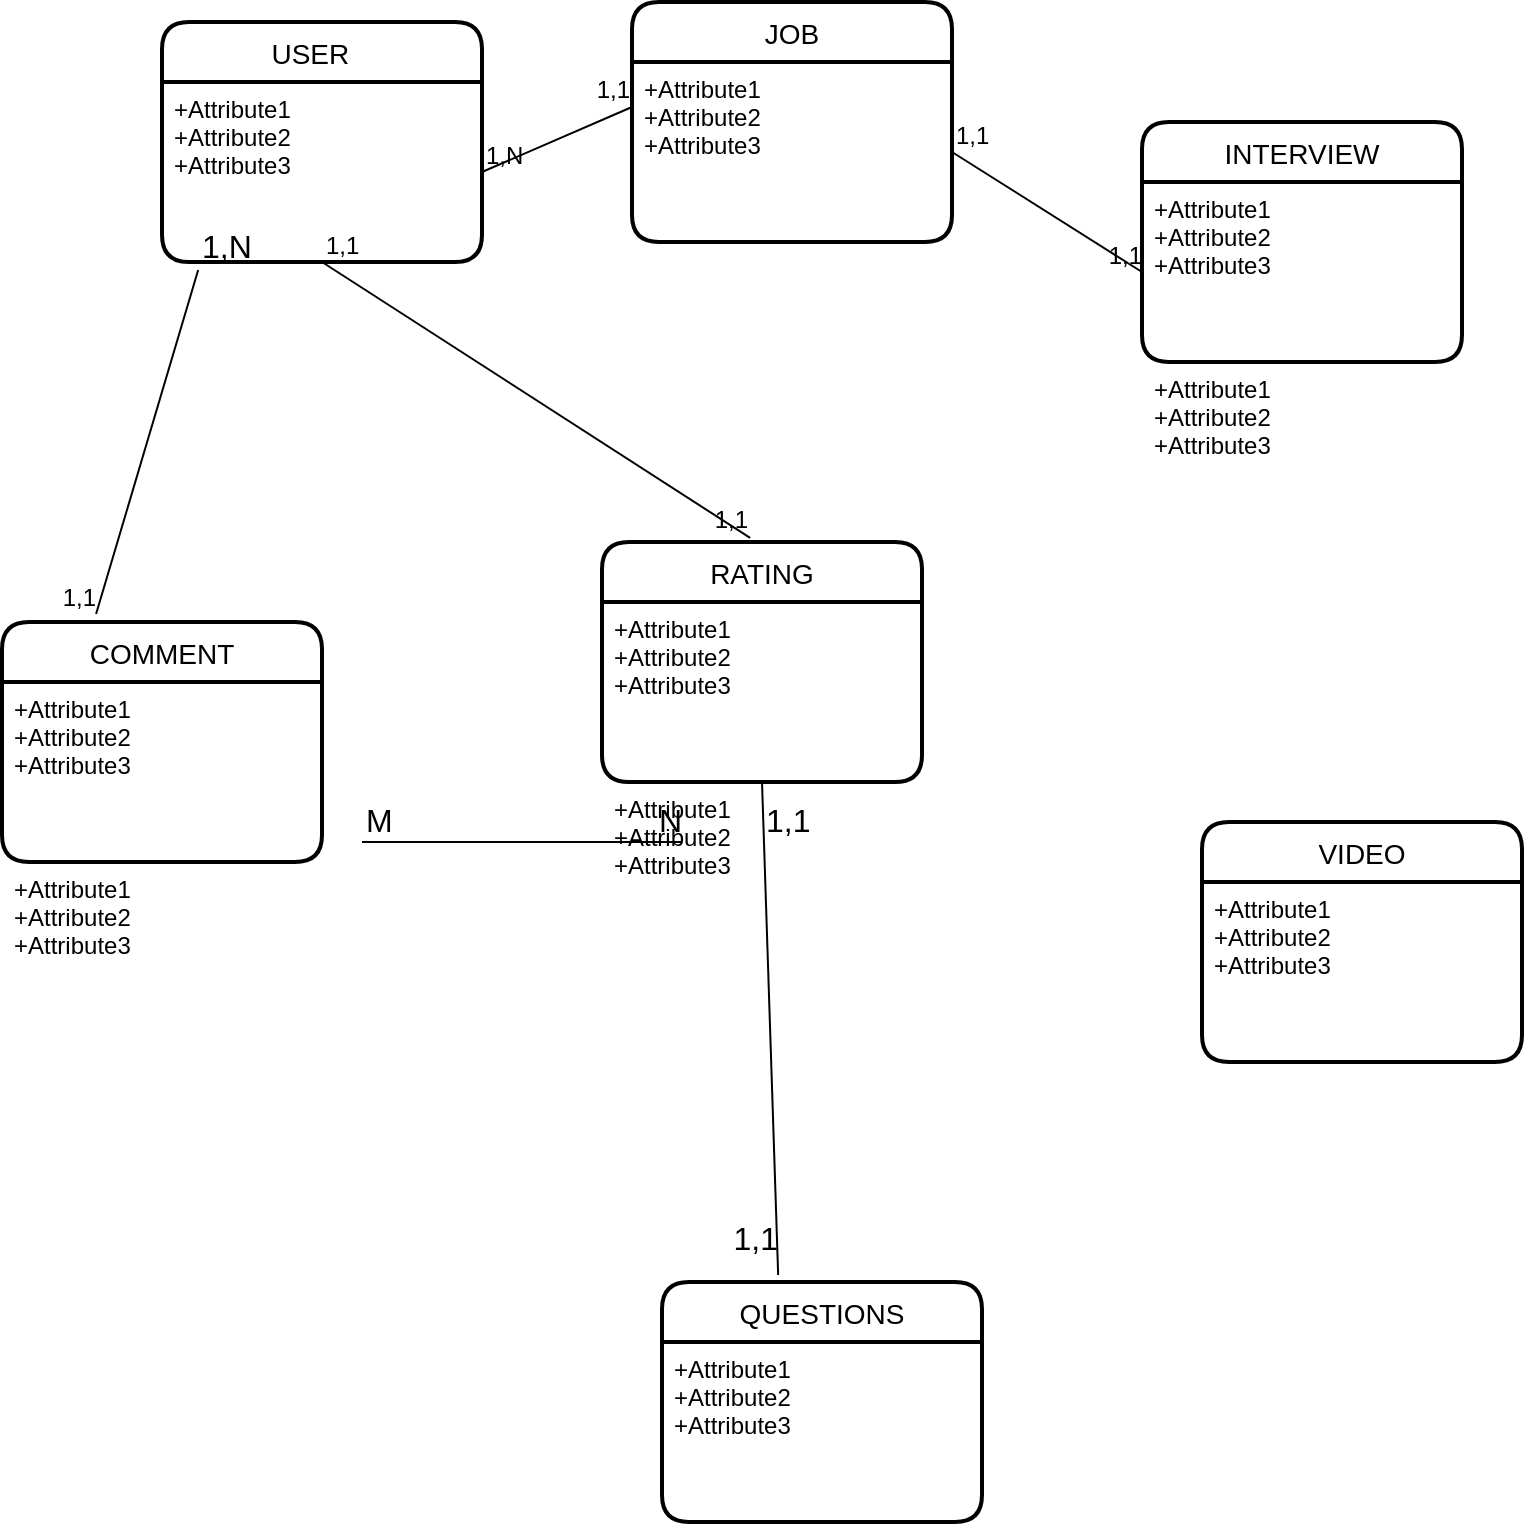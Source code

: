 <mxfile version="20.2.6" type="github">
  <diagram id="oWcKXmJ1taUpoBj7n_H6" name="Page-1">
    <mxGraphModel dx="1746" dy="896" grid="1" gridSize="10" guides="1" tooltips="1" connect="1" arrows="1" fold="1" page="1" pageScale="1" pageWidth="850" pageHeight="1100" math="0" shadow="0">
      <root>
        <mxCell id="0" />
        <mxCell id="1" parent="0" />
        <mxCell id="9QDzp3G4LFuNak5OXNhy-4" value="USER   " style="swimlane;childLayout=stackLayout;horizontal=1;startSize=30;horizontalStack=0;rounded=1;fontSize=14;fontStyle=0;strokeWidth=2;resizeParent=0;resizeLast=1;shadow=0;dashed=0;align=center;" vertex="1" parent="1">
          <mxGeometry x="110" y="120" width="160" height="120" as="geometry" />
        </mxCell>
        <mxCell id="9QDzp3G4LFuNak5OXNhy-5" value="+Attribute1&#xa;+Attribute2&#xa;+Attribute3" style="align=left;strokeColor=none;fillColor=none;spacingLeft=4;fontSize=12;verticalAlign=top;resizable=0;rotatable=0;part=1;" vertex="1" parent="9QDzp3G4LFuNak5OXNhy-4">
          <mxGeometry y="30" width="160" height="90" as="geometry" />
        </mxCell>
        <mxCell id="9QDzp3G4LFuNak5OXNhy-6" value="JOB" style="swimlane;childLayout=stackLayout;horizontal=1;startSize=30;horizontalStack=0;rounded=1;fontSize=14;fontStyle=0;strokeWidth=2;resizeParent=0;resizeLast=1;shadow=0;dashed=0;align=center;" vertex="1" parent="1">
          <mxGeometry x="345" y="110" width="160" height="120" as="geometry" />
        </mxCell>
        <mxCell id="9QDzp3G4LFuNak5OXNhy-7" value="+Attribute1&#xa;+Attribute2&#xa;+Attribute3" style="align=left;strokeColor=none;fillColor=none;spacingLeft=4;fontSize=12;verticalAlign=top;resizable=0;rotatable=0;part=1;" vertex="1" parent="9QDzp3G4LFuNak5OXNhy-6">
          <mxGeometry y="30" width="160" height="90" as="geometry" />
        </mxCell>
        <mxCell id="9QDzp3G4LFuNak5OXNhy-8" value="INTERVIEW" style="swimlane;childLayout=stackLayout;horizontal=1;startSize=30;horizontalStack=0;rounded=1;fontSize=14;fontStyle=0;strokeWidth=2;resizeParent=0;resizeLast=1;shadow=0;dashed=0;align=center;" vertex="1" parent="1">
          <mxGeometry x="600" y="170" width="160" height="120" as="geometry" />
        </mxCell>
        <mxCell id="9QDzp3G4LFuNak5OXNhy-9" value="+Attribute1&#xa;+Attribute2&#xa;+Attribute3" style="align=left;strokeColor=none;fillColor=none;spacingLeft=4;fontSize=12;verticalAlign=top;resizable=0;rotatable=0;part=1;" vertex="1" parent="9QDzp3G4LFuNak5OXNhy-8">
          <mxGeometry y="30" width="160" height="90" as="geometry" />
        </mxCell>
        <mxCell id="9QDzp3G4LFuNak5OXNhy-10" value="+Attribute1&#xa;+Attribute2&#xa;+Attribute3" style="align=left;strokeColor=none;fillColor=none;spacingLeft=4;fontSize=12;verticalAlign=top;resizable=0;rotatable=0;part=1;" vertex="1" parent="9QDzp3G4LFuNak5OXNhy-8">
          <mxGeometry y="120" width="160" as="geometry" />
        </mxCell>
        <mxCell id="9QDzp3G4LFuNak5OXNhy-11" value="COMMENT" style="swimlane;childLayout=stackLayout;horizontal=1;startSize=30;horizontalStack=0;rounded=1;fontSize=14;fontStyle=0;strokeWidth=2;resizeParent=0;resizeLast=1;shadow=0;dashed=0;align=center;" vertex="1" parent="1">
          <mxGeometry x="30" y="420" width="160" height="120" as="geometry" />
        </mxCell>
        <mxCell id="9QDzp3G4LFuNak5OXNhy-12" value="+Attribute1&#xa;+Attribute2&#xa;+Attribute3" style="align=left;strokeColor=none;fillColor=none;spacingLeft=4;fontSize=12;verticalAlign=top;resizable=0;rotatable=0;part=1;" vertex="1" parent="9QDzp3G4LFuNak5OXNhy-11">
          <mxGeometry y="30" width="160" height="90" as="geometry" />
        </mxCell>
        <mxCell id="9QDzp3G4LFuNak5OXNhy-13" value="+Attribute1&#xa;+Attribute2&#xa;+Attribute3" style="align=left;strokeColor=none;fillColor=none;spacingLeft=4;fontSize=12;verticalAlign=top;resizable=0;rotatable=0;part=1;" vertex="1" parent="9QDzp3G4LFuNak5OXNhy-11">
          <mxGeometry y="120" width="160" as="geometry" />
        </mxCell>
        <mxCell id="9QDzp3G4LFuNak5OXNhy-14" value="RATING" style="swimlane;childLayout=stackLayout;horizontal=1;startSize=30;horizontalStack=0;rounded=1;fontSize=14;fontStyle=0;strokeWidth=2;resizeParent=0;resizeLast=1;shadow=0;dashed=0;align=center;" vertex="1" parent="1">
          <mxGeometry x="330" y="380" width="160" height="120" as="geometry" />
        </mxCell>
        <mxCell id="9QDzp3G4LFuNak5OXNhy-15" value="+Attribute1&#xa;+Attribute2&#xa;+Attribute3" style="align=left;strokeColor=none;fillColor=none;spacingLeft=4;fontSize=12;verticalAlign=top;resizable=0;rotatable=0;part=1;" vertex="1" parent="9QDzp3G4LFuNak5OXNhy-14">
          <mxGeometry y="30" width="160" height="90" as="geometry" />
        </mxCell>
        <mxCell id="9QDzp3G4LFuNak5OXNhy-16" value="+Attribute1&#xa;+Attribute2&#xa;+Attribute3" style="align=left;strokeColor=none;fillColor=none;spacingLeft=4;fontSize=12;verticalAlign=top;resizable=0;rotatable=0;part=1;" vertex="1" parent="9QDzp3G4LFuNak5OXNhy-14">
          <mxGeometry y="120" width="160" as="geometry" />
        </mxCell>
        <mxCell id="9QDzp3G4LFuNak5OXNhy-17" value="QUESTIONS" style="swimlane;childLayout=stackLayout;horizontal=1;startSize=30;horizontalStack=0;rounded=1;fontSize=14;fontStyle=0;strokeWidth=2;resizeParent=0;resizeLast=1;shadow=0;dashed=0;align=center;" vertex="1" parent="1">
          <mxGeometry x="360" y="750" width="160" height="120" as="geometry" />
        </mxCell>
        <mxCell id="9QDzp3G4LFuNak5OXNhy-18" value="+Attribute1&#xa;+Attribute2&#xa;+Attribute3" style="align=left;strokeColor=none;fillColor=none;spacingLeft=4;fontSize=12;verticalAlign=top;resizable=0;rotatable=0;part=1;" vertex="1" parent="9QDzp3G4LFuNak5OXNhy-17">
          <mxGeometry y="30" width="160" height="90" as="geometry" />
        </mxCell>
        <mxCell id="9QDzp3G4LFuNak5OXNhy-19" value="VIDEO" style="swimlane;childLayout=stackLayout;horizontal=1;startSize=30;horizontalStack=0;rounded=1;fontSize=14;fontStyle=0;strokeWidth=2;resizeParent=0;resizeLast=1;shadow=0;dashed=0;align=center;" vertex="1" parent="1">
          <mxGeometry x="630" y="520" width="160" height="120" as="geometry" />
        </mxCell>
        <mxCell id="9QDzp3G4LFuNak5OXNhy-20" value="+Attribute1&#xa;+Attribute2&#xa;+Attribute3" style="align=left;strokeColor=none;fillColor=none;spacingLeft=4;fontSize=12;verticalAlign=top;resizable=0;rotatable=0;part=1;" vertex="1" parent="9QDzp3G4LFuNak5OXNhy-19">
          <mxGeometry y="30" width="160" height="90" as="geometry" />
        </mxCell>
        <mxCell id="9QDzp3G4LFuNak5OXNhy-24" value="" style="endArrow=none;html=1;rounded=0;exitX=1;exitY=0.5;exitDx=0;exitDy=0;entryX=0;entryY=0.25;entryDx=0;entryDy=0;" edge="1" parent="1" source="9QDzp3G4LFuNak5OXNhy-5" target="9QDzp3G4LFuNak5OXNhy-7">
          <mxGeometry relative="1" as="geometry">
            <mxPoint x="230" y="530" as="sourcePoint" />
            <mxPoint x="390" y="530" as="targetPoint" />
          </mxGeometry>
        </mxCell>
        <mxCell id="9QDzp3G4LFuNak5OXNhy-25" value="1,N" style="resizable=0;html=1;align=left;verticalAlign=bottom;" connectable="0" vertex="1" parent="9QDzp3G4LFuNak5OXNhy-24">
          <mxGeometry x="-1" relative="1" as="geometry" />
        </mxCell>
        <mxCell id="9QDzp3G4LFuNak5OXNhy-26" value="1,1" style="resizable=0;html=1;align=right;verticalAlign=bottom;" connectable="0" vertex="1" parent="9QDzp3G4LFuNak5OXNhy-24">
          <mxGeometry x="1" relative="1" as="geometry" />
        </mxCell>
        <mxCell id="9QDzp3G4LFuNak5OXNhy-28" value="" style="endArrow=none;html=1;rounded=0;exitX=1;exitY=0.5;exitDx=0;exitDy=0;entryX=0;entryY=0.5;entryDx=0;entryDy=0;" edge="1" parent="1" source="9QDzp3G4LFuNak5OXNhy-7" target="9QDzp3G4LFuNak5OXNhy-9">
          <mxGeometry relative="1" as="geometry">
            <mxPoint x="210" y="530" as="sourcePoint" />
            <mxPoint x="370" y="530" as="targetPoint" />
          </mxGeometry>
        </mxCell>
        <mxCell id="9QDzp3G4LFuNak5OXNhy-29" value="1,1" style="resizable=0;html=1;align=left;verticalAlign=bottom;" connectable="0" vertex="1" parent="9QDzp3G4LFuNak5OXNhy-28">
          <mxGeometry x="-1" relative="1" as="geometry" />
        </mxCell>
        <mxCell id="9QDzp3G4LFuNak5OXNhy-30" value="1,1" style="resizable=0;html=1;align=right;verticalAlign=bottom;" connectable="0" vertex="1" parent="9QDzp3G4LFuNak5OXNhy-28">
          <mxGeometry x="1" relative="1" as="geometry" />
        </mxCell>
        <mxCell id="9QDzp3G4LFuNak5OXNhy-31" value="" style="endArrow=none;html=1;rounded=0;exitX=0.5;exitY=1;exitDx=0;exitDy=0;entryX=0.463;entryY=-0.017;entryDx=0;entryDy=0;entryPerimeter=0;" edge="1" parent="1" source="9QDzp3G4LFuNak5OXNhy-5" target="9QDzp3G4LFuNak5OXNhy-14">
          <mxGeometry relative="1" as="geometry">
            <mxPoint x="210" y="530" as="sourcePoint" />
            <mxPoint x="370" y="530" as="targetPoint" />
          </mxGeometry>
        </mxCell>
        <mxCell id="9QDzp3G4LFuNak5OXNhy-32" value="1,1" style="resizable=0;html=1;align=left;verticalAlign=bottom;" connectable="0" vertex="1" parent="9QDzp3G4LFuNak5OXNhy-31">
          <mxGeometry x="-1" relative="1" as="geometry" />
        </mxCell>
        <mxCell id="9QDzp3G4LFuNak5OXNhy-33" value="1,1" style="resizable=0;html=1;align=right;verticalAlign=bottom;" connectable="0" vertex="1" parent="9QDzp3G4LFuNak5OXNhy-31">
          <mxGeometry x="1" relative="1" as="geometry" />
        </mxCell>
        <mxCell id="9QDzp3G4LFuNak5OXNhy-34" value="" style="endArrow=none;html=1;rounded=0;entryX=0.294;entryY=-0.033;entryDx=0;entryDy=0;entryPerimeter=0;exitX=0.113;exitY=1.044;exitDx=0;exitDy=0;exitPerimeter=0;" edge="1" parent="1" source="9QDzp3G4LFuNak5OXNhy-5" target="9QDzp3G4LFuNak5OXNhy-11">
          <mxGeometry relative="1" as="geometry">
            <mxPoint x="30" y="190" as="sourcePoint" />
            <mxPoint x="370" y="530" as="targetPoint" />
          </mxGeometry>
        </mxCell>
        <mxCell id="9QDzp3G4LFuNak5OXNhy-35" value="&lt;font style=&quot;font-size: 16px;&quot;&gt;1,N&lt;/font&gt;" style="resizable=0;html=1;align=left;verticalAlign=bottom;" connectable="0" vertex="1" parent="9QDzp3G4LFuNak5OXNhy-34">
          <mxGeometry x="-1" relative="1" as="geometry" />
        </mxCell>
        <mxCell id="9QDzp3G4LFuNak5OXNhy-36" value="1,1" style="resizable=0;html=1;align=right;verticalAlign=bottom;" connectable="0" vertex="1" parent="9QDzp3G4LFuNak5OXNhy-34">
          <mxGeometry x="1" relative="1" as="geometry" />
        </mxCell>
        <mxCell id="9QDzp3G4LFuNak5OXNhy-39" value="" style="endArrow=none;html=1;rounded=0;fontSize=16;exitX=0.5;exitY=1;exitDx=0;exitDy=0;entryX=0.363;entryY=-0.029;entryDx=0;entryDy=0;entryPerimeter=0;" edge="1" parent="1" source="9QDzp3G4LFuNak5OXNhy-15" target="9QDzp3G4LFuNak5OXNhy-17">
          <mxGeometry relative="1" as="geometry">
            <mxPoint x="210" y="530" as="sourcePoint" />
            <mxPoint x="360" y="640" as="targetPoint" />
          </mxGeometry>
        </mxCell>
        <mxCell id="9QDzp3G4LFuNak5OXNhy-40" value="1,1" style="resizable=0;html=1;align=left;verticalAlign=bottom;fontSize=16;" connectable="0" vertex="1" parent="9QDzp3G4LFuNak5OXNhy-39">
          <mxGeometry x="-1" relative="1" as="geometry">
            <mxPoint y="30" as="offset" />
          </mxGeometry>
        </mxCell>
        <mxCell id="9QDzp3G4LFuNak5OXNhy-41" value="1,1" style="resizable=0;html=1;align=right;verticalAlign=bottom;fontSize=16;" connectable="0" vertex="1" parent="9QDzp3G4LFuNak5OXNhy-39">
          <mxGeometry x="1" relative="1" as="geometry">
            <mxPoint y="-7" as="offset" />
          </mxGeometry>
        </mxCell>
        <mxCell id="9QDzp3G4LFuNak5OXNhy-42" value="" style="endArrow=none;html=1;rounded=0;fontSize=16;" edge="1" parent="1">
          <mxGeometry relative="1" as="geometry">
            <mxPoint x="210" y="530" as="sourcePoint" />
            <mxPoint x="370" y="530" as="targetPoint" />
          </mxGeometry>
        </mxCell>
        <mxCell id="9QDzp3G4LFuNak5OXNhy-43" value="M" style="resizable=0;html=1;align=left;verticalAlign=bottom;fontSize=16;" connectable="0" vertex="1" parent="9QDzp3G4LFuNak5OXNhy-42">
          <mxGeometry x="-1" relative="1" as="geometry" />
        </mxCell>
        <mxCell id="9QDzp3G4LFuNak5OXNhy-44" value="N" style="resizable=0;html=1;align=right;verticalAlign=bottom;fontSize=16;" connectable="0" vertex="1" parent="9QDzp3G4LFuNak5OXNhy-42">
          <mxGeometry x="1" relative="1" as="geometry" />
        </mxCell>
      </root>
    </mxGraphModel>
  </diagram>
</mxfile>
